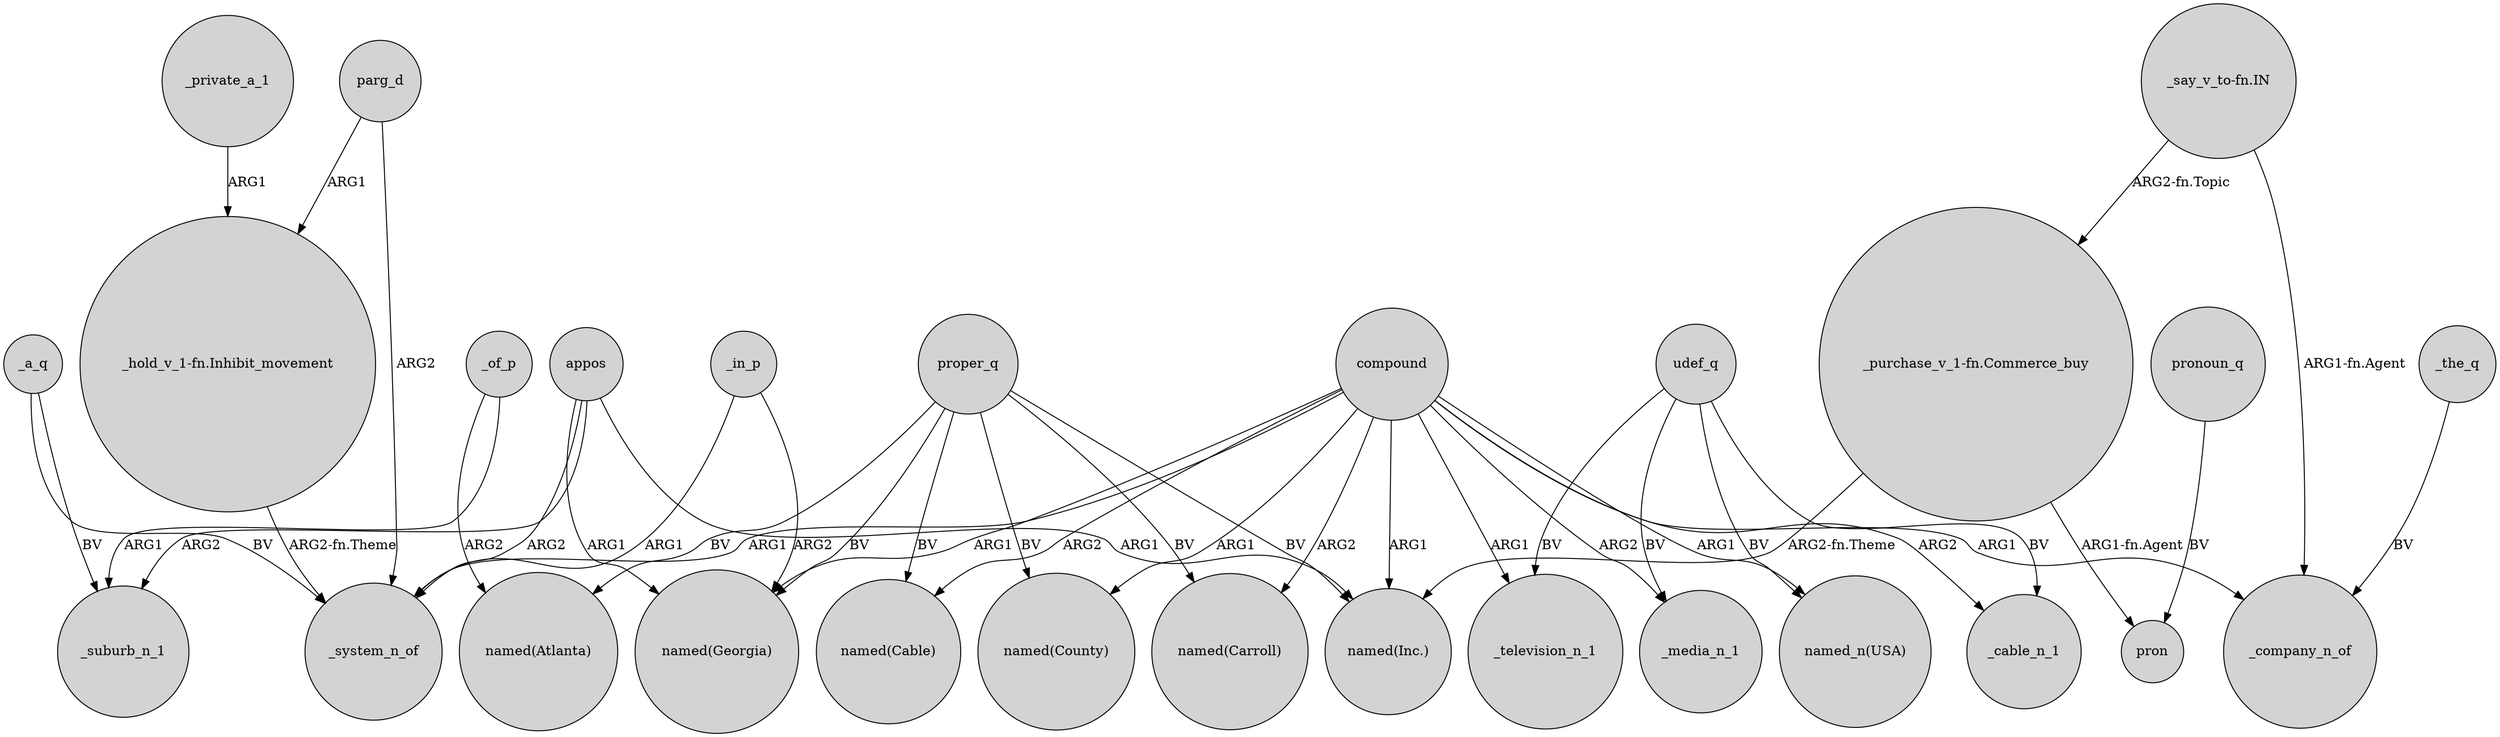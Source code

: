 digraph {
	node [shape=circle style=filled]
	proper_q -> "named(Inc.)" [label=BV]
	appos -> _suburb_n_1 [label=ARG2]
	"_hold_v_1-fn.Inhibit_movement" -> _system_n_of [label="ARG2-fn.Theme"]
	udef_q -> _television_n_1 [label=BV]
	compound -> _system_n_of [label=ARG1]
	compound -> "named(Georgia)" [label=ARG1]
	compound -> _television_n_1 [label=ARG1]
	_a_q -> _suburb_n_1 [label=BV]
	udef_q -> _media_n_1 [label=BV]
	appos -> "named(Georgia)" [label=ARG1]
	_in_p -> "named(Georgia)" [label=ARG2]
	_the_q -> _company_n_of [label=BV]
	"_purchase_v_1-fn.Commerce_buy" -> pron [label="ARG1-fn.Agent"]
	proper_q -> "named(Atlanta)" [label=BV]
	parg_d -> _system_n_of [label=ARG2]
	_private_a_1 -> "_hold_v_1-fn.Inhibit_movement" [label=ARG1]
	proper_q -> "named(Carroll)" [label=BV]
	compound -> _company_n_of [label=ARG1]
	pronoun_q -> pron [label=BV]
	compound -> _media_n_1 [label=ARG2]
	compound -> "named_n(USA)" [label=ARG1]
	_of_p -> _suburb_n_1 [label=ARG1]
	compound -> "named(Cable)" [label=ARG2]
	proper_q -> "named(Cable)" [label=BV]
	parg_d -> "_hold_v_1-fn.Inhibit_movement" [label=ARG1]
	compound -> _cable_n_1 [label=ARG2]
	compound -> "named(Carroll)" [label=ARG2]
	_of_p -> "named(Atlanta)" [label=ARG2]
	udef_q -> _cable_n_1 [label=BV]
	_a_q -> _system_n_of [label=BV]
	"_say_v_to-fn.IN" -> _company_n_of [label="ARG1-fn.Agent"]
	proper_q -> "named(Georgia)" [label=BV]
	"_purchase_v_1-fn.Commerce_buy" -> "named(Inc.)" [label="ARG2-fn.Theme"]
	udef_q -> "named_n(USA)" [label=BV]
	appos -> "named(Inc.)" [label=ARG1]
	compound -> "named(County)" [label=ARG1]
	proper_q -> "named(County)" [label=BV]
	appos -> _system_n_of [label=ARG2]
	_in_p -> _system_n_of [label=ARG1]
	"_say_v_to-fn.IN" -> "_purchase_v_1-fn.Commerce_buy" [label="ARG2-fn.Topic"]
	compound -> "named(Inc.)" [label=ARG1]
}
